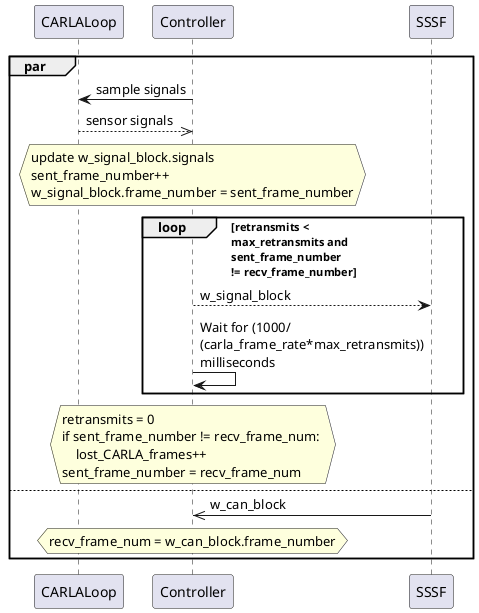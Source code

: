 @startuml
par
CARLALoop <- Controller : sample signals
CARLALoop -->> Controller: sensor signals
hnote over Controller
update w_signal_block.signals
sent_frame_number++
w_signal_block.frame_number = sent_frame_number
endhnote
loop retransmits < \nmax_retransmits and\nsent_frame_number \n!= recv_frame_number
Controller --> SSSF: w_signal_block
Controller -> Controller: Wait for (1000/\n(carla_frame_rate*max_retransmits))\nmilliseconds
end
hnote over Controller
retransmits = 0
if sent_frame_number != recv_frame_num: 
    lost_CARLA_frames++
sent_frame_number = recv_frame_num
endhnote
else
SSSF ->> Controller: w_can_block
hnote over Controller: recv_frame_num = w_can_block.frame_number
end
@enduml